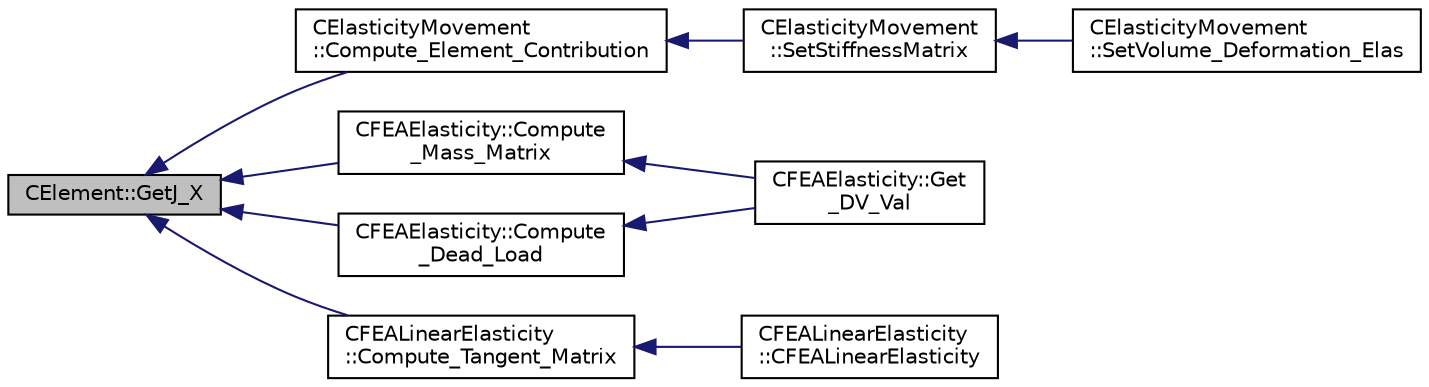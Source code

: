 digraph "CElement::GetJ_X"
{
  edge [fontname="Helvetica",fontsize="10",labelfontname="Helvetica",labelfontsize="10"];
  node [fontname="Helvetica",fontsize="10",shape=record];
  rankdir="LR";
  Node218 [label="CElement::GetJ_X",height=0.2,width=0.4,color="black", fillcolor="grey75", style="filled", fontcolor="black"];
  Node218 -> Node219 [dir="back",color="midnightblue",fontsize="10",style="solid",fontname="Helvetica"];
  Node219 [label="CElasticityMovement\l::Compute_Element_Contribution",height=0.2,width=0.4,color="black", fillcolor="white", style="filled",URL="$class_c_elasticity_movement.html#adc83d302c1cd754eb3415072e41aa9c1",tooltip="Compute the stiffness of the element and the parameters Lambda and Mu. "];
  Node219 -> Node220 [dir="back",color="midnightblue",fontsize="10",style="solid",fontname="Helvetica"];
  Node220 [label="CElasticityMovement\l::SetStiffnessMatrix",height=0.2,width=0.4,color="black", fillcolor="white", style="filled",URL="$class_c_elasticity_movement.html#a7d559792126521cdca7d4ceab1f55984",tooltip="Compute the min and max volume for the stiffness matrix for grid deformation. "];
  Node220 -> Node221 [dir="back",color="midnightblue",fontsize="10",style="solid",fontname="Helvetica"];
  Node221 [label="CElasticityMovement\l::SetVolume_Deformation_Elas",height=0.2,width=0.4,color="black", fillcolor="white", style="filled",URL="$class_c_elasticity_movement.html#a214b75ab52f6238cf321ec5834289b8e",tooltip="Grid deformation using the linear elasticity equations. "];
  Node218 -> Node222 [dir="back",color="midnightblue",fontsize="10",style="solid",fontname="Helvetica"];
  Node222 [label="CFEAElasticity::Compute\l_Mass_Matrix",height=0.2,width=0.4,color="black", fillcolor="white", style="filled",URL="$class_c_f_e_a_elasticity.html#af7b89ff70f92ca16a264fa234c3867d0",tooltip="Build the mass matrix of an element. "];
  Node222 -> Node223 [dir="back",color="midnightblue",fontsize="10",style="solid",fontname="Helvetica"];
  Node223 [label="CFEAElasticity::Get\l_DV_Val",height=0.2,width=0.4,color="black", fillcolor="white", style="filled",URL="$class_c_f_e_a_elasticity.html#a372ed66a01f0545b0a2fe41ef2e3e6c5",tooltip="Get the value of a design variable. "];
  Node218 -> Node224 [dir="back",color="midnightblue",fontsize="10",style="solid",fontname="Helvetica"];
  Node224 [label="CFEAElasticity::Compute\l_Dead_Load",height=0.2,width=0.4,color="black", fillcolor="white", style="filled",URL="$class_c_f_e_a_elasticity.html#a0373b9eb5595a555a57aaf4242dc1fa8",tooltip="Compute the nodal gravity loads for an element. "];
  Node224 -> Node223 [dir="back",color="midnightblue",fontsize="10",style="solid",fontname="Helvetica"];
  Node218 -> Node225 [dir="back",color="midnightblue",fontsize="10",style="solid",fontname="Helvetica"];
  Node225 [label="CFEALinearElasticity\l::Compute_Tangent_Matrix",height=0.2,width=0.4,color="black", fillcolor="white", style="filled",URL="$class_c_f_e_a_linear_elasticity.html#af3fc69e4a168dab7498e4ec0e2ddcb94",tooltip="Build the tangent stiffness matrix of an element. "];
  Node225 -> Node226 [dir="back",color="midnightblue",fontsize="10",style="solid",fontname="Helvetica"];
  Node226 [label="CFEALinearElasticity\l::CFEALinearElasticity",height=0.2,width=0.4,color="black", fillcolor="white", style="filled",URL="$class_c_f_e_a_linear_elasticity.html#afc4e93c9775f406d2d42de15d96a5ab6",tooltip="Default constructor, protected to avoid instantiation without arguments. "];
}
